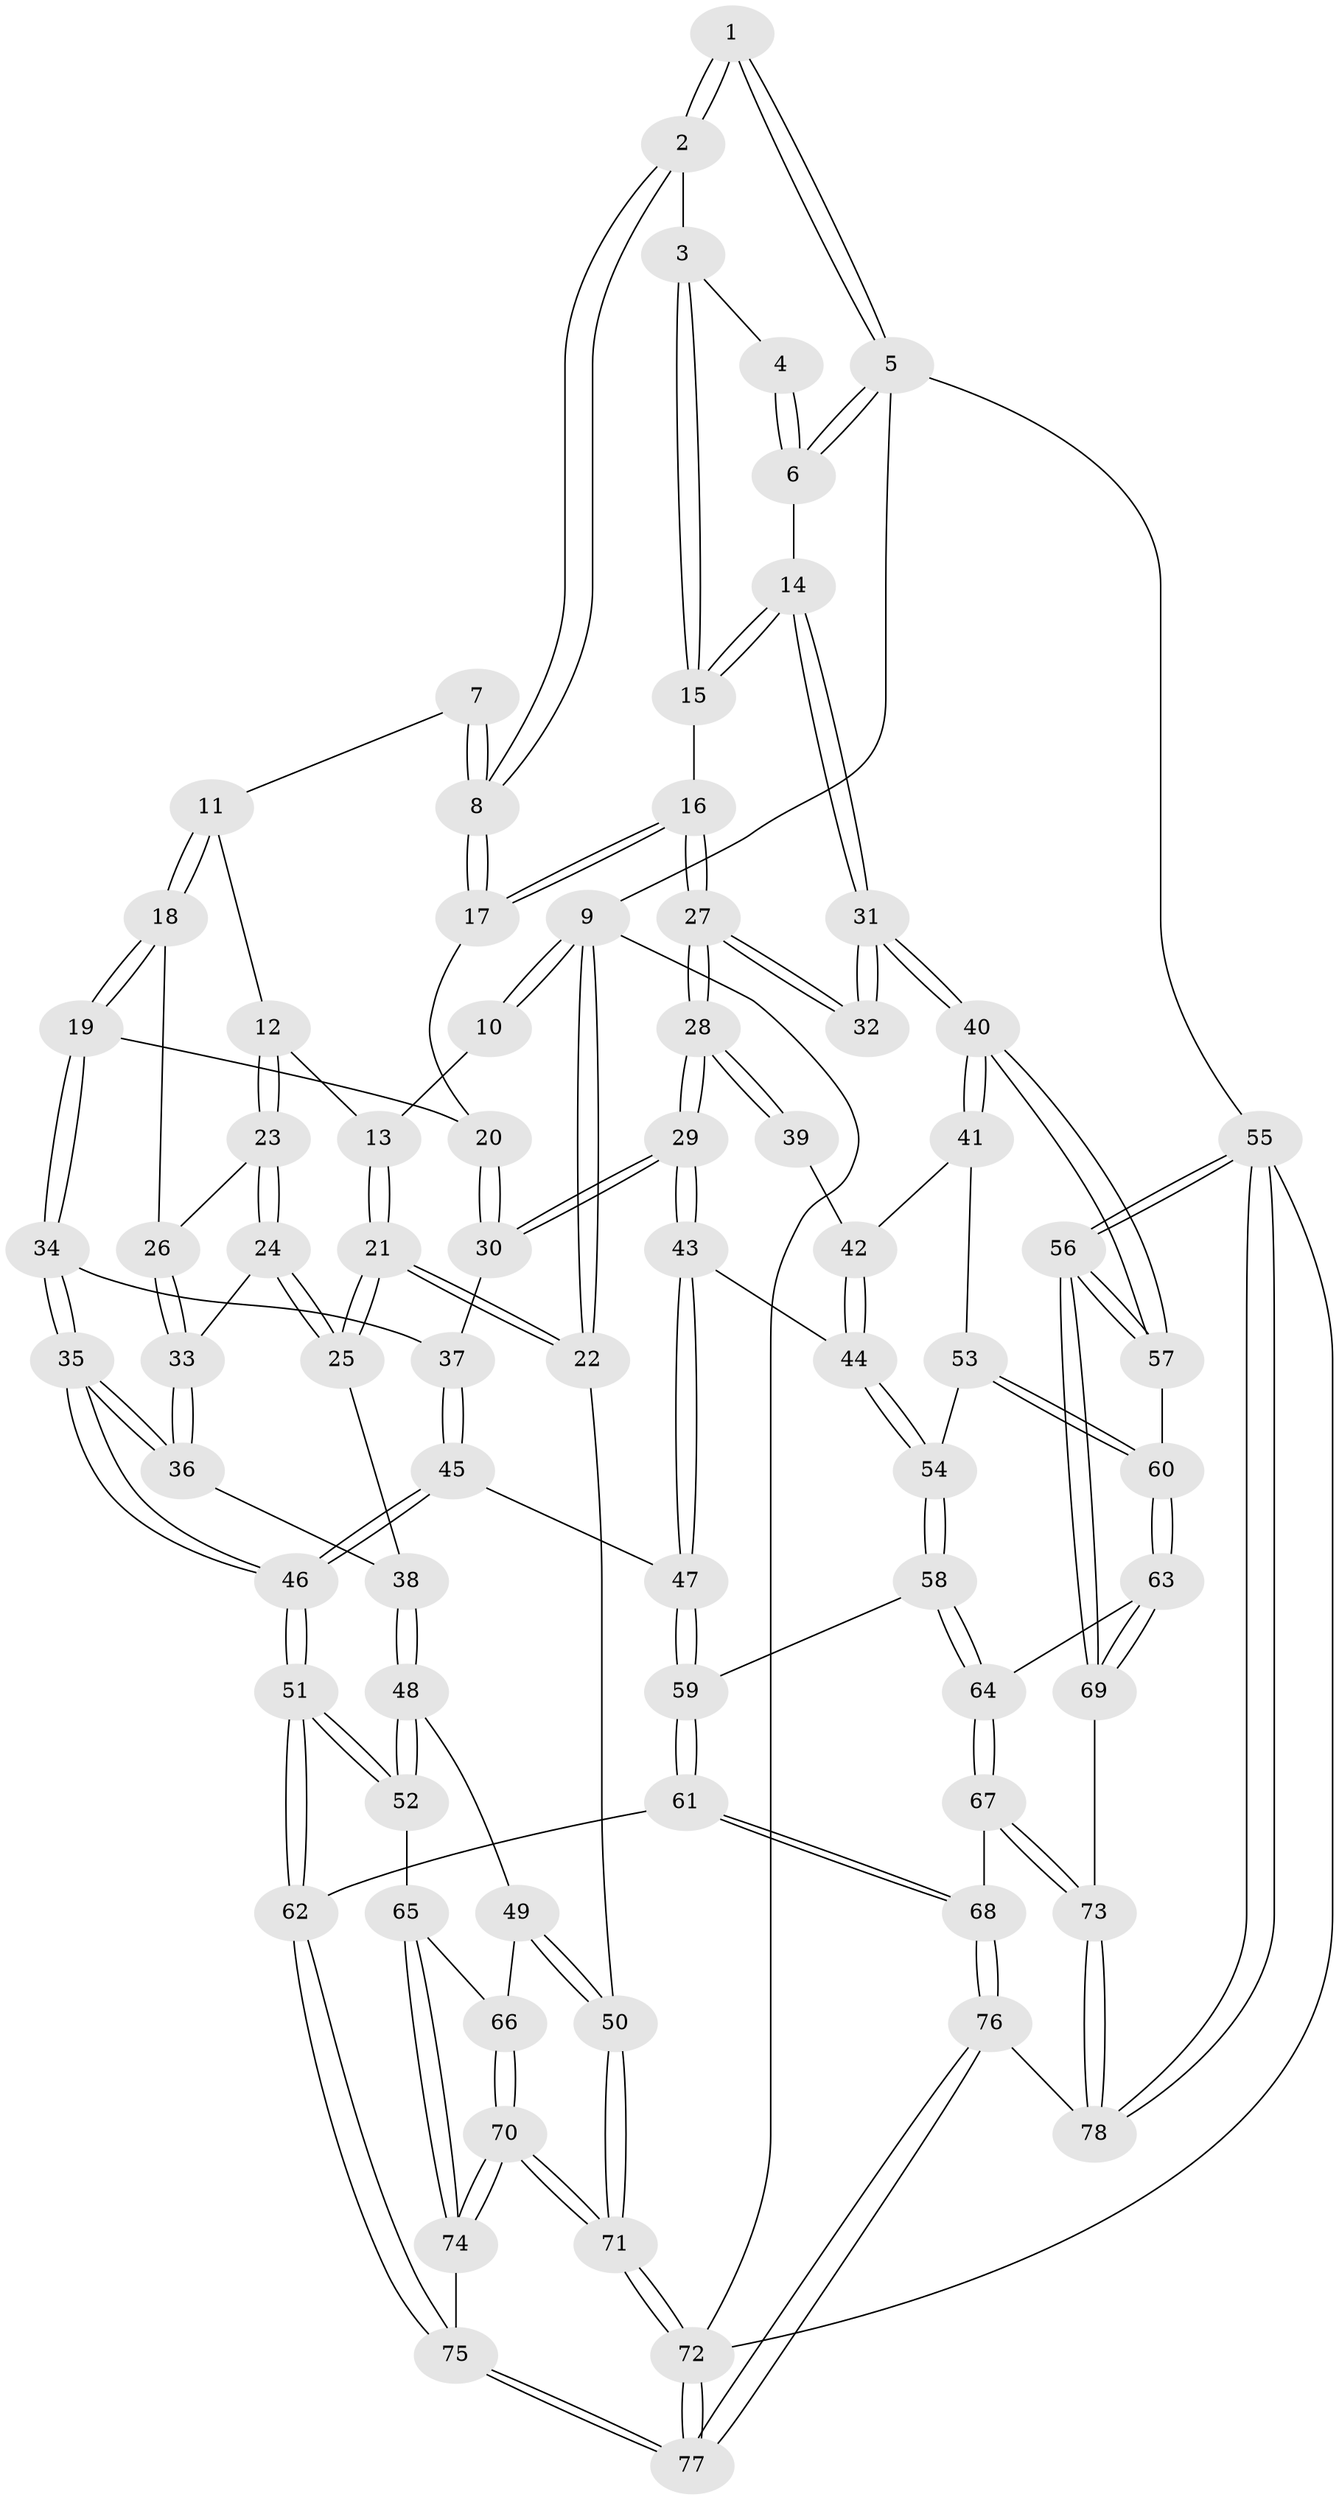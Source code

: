 // Generated by graph-tools (version 1.1) at 2025/27/03/15/25 16:27:56]
// undirected, 78 vertices, 192 edges
graph export_dot {
graph [start="1"]
  node [color=gray90,style=filled];
  1 [pos="+1+0"];
  2 [pos="+0.6983855517898362+0"];
  3 [pos="+0.7269444462823494+0"];
  4 [pos="+0.9691946332116201+0.07778097732448423"];
  5 [pos="+1+0"];
  6 [pos="+1+0.30212694677979673"];
  7 [pos="+0.15572076234842241+0"];
  8 [pos="+0.5730258174814341+0"];
  9 [pos="+0+0"];
  10 [pos="+0+0"];
  11 [pos="+0.22814677681457873+0.12065236553572446"];
  12 [pos="+0.15449006901174936+0.18457566619243523"];
  13 [pos="+0.08046942807709974+0.1601523294315335"];
  14 [pos="+1+0.3087397014495408"];
  15 [pos="+0.8952089618758432+0.22364438868063607"];
  16 [pos="+0.7295741255352702+0.28833479016482777"];
  17 [pos="+0.5420747196104039+0.12232365847807791"];
  18 [pos="+0.36921905175227243+0.2598853957142997"];
  19 [pos="+0.39436219792629384+0.25715097806063064"];
  20 [pos="+0.4626053951635938+0.21823745224211638"];
  21 [pos="+0+0.39932635804035566"];
  22 [pos="+0+0.4292115201270593"];
  23 [pos="+0.18029801897186862+0.2868775975493246"];
  24 [pos="+0.12595764318147282+0.32994120103654734"];
  25 [pos="+0.03514390287043841+0.37867905302908283"];
  26 [pos="+0.35649943218012803+0.26741440759143276"];
  27 [pos="+0.7279686115884615+0.38725762512429246"];
  28 [pos="+0.7153811569234836+0.4180279111309566"];
  29 [pos="+0.682922204327809+0.4759146100764018"];
  30 [pos="+0.5798479168909941+0.4434041761430577"];
  31 [pos="+1+0.3941290476500881"];
  32 [pos="+0.9533289940169823+0.4077208790797021"];
  33 [pos="+0.2756618136155444+0.4143033451039045"];
  34 [pos="+0.4194140175134346+0.45783521084155754"];
  35 [pos="+0.38976141401751185+0.5038429007530298"];
  36 [pos="+0.2623444793413948+0.4710808027349187"];
  37 [pos="+0.5304665933765249+0.46792988751862974"];
  38 [pos="+0.25144600468557965+0.47880867446214576"];
  39 [pos="+0.8444565224053999+0.4613348164077303"];
  40 [pos="+1+0.42784404862499253"];
  41 [pos="+0.9177423147206918+0.516852388042828"];
  42 [pos="+0.8421903883160781+0.4986566772025024"];
  43 [pos="+0.6945192643235597+0.5271177487502515"];
  44 [pos="+0.6998624154688994+0.5337033293510595"];
  45 [pos="+0.48902902197251696+0.6011490992824919"];
  46 [pos="+0.41281889781237796+0.6225492097238378"];
  47 [pos="+0.5497584272145873+0.6117636061839287"];
  48 [pos="+0.23348577803168483+0.5350297933504918"];
  49 [pos="+0.032336597259738156+0.5909261543622935"];
  50 [pos="+0+0.5322018912602214"];
  51 [pos="+0.33492346358890845+0.7439044321847518"];
  52 [pos="+0.3297798119249406+0.742047881587002"];
  53 [pos="+0.8119160944468364+0.6029799625364538"];
  54 [pos="+0.7167579776887926+0.5652447351060909"];
  55 [pos="+1+1"];
  56 [pos="+1+0.9626613050334016"];
  57 [pos="+1+0.5105123319659381"];
  58 [pos="+0.6893430085125336+0.7133428785857197"];
  59 [pos="+0.5831516102011728+0.7075988065523803"];
  60 [pos="+0.8952335930089061+0.7015402658766163"];
  61 [pos="+0.43435442554244186+0.8510728357878619"];
  62 [pos="+0.3726400375920112+0.8059763832613147"];
  63 [pos="+0.8833202929253438+0.737501018948914"];
  64 [pos="+0.6910328873964982+0.7167198051949792"];
  65 [pos="+0.2613021857946221+0.7424800999749269"];
  66 [pos="+0.2026561329747442+0.722896423447552"];
  67 [pos="+0.6886854673233032+0.8572565669666397"];
  68 [pos="+0.46449630923584057+0.8935228738646652"];
  69 [pos="+0.8894508512457001+0.8091896755966534"];
  70 [pos="+0+0.8889874766407898"];
  71 [pos="+0+0.918667776765289"];
  72 [pos="+0+1"];
  73 [pos="+0.7925946248235198+0.9281246972352807"];
  74 [pos="+0.10960250634225589+0.8939087255737129"];
  75 [pos="+0.20923586664454702+0.971977711922275"];
  76 [pos="+0.482242162319383+1"];
  77 [pos="+0.18978647044034186+1"];
  78 [pos="+0.8508278984778809+1"];
  1 -- 2;
  1 -- 2;
  1 -- 5;
  1 -- 5;
  2 -- 3;
  2 -- 8;
  2 -- 8;
  3 -- 4;
  3 -- 15;
  3 -- 15;
  4 -- 6;
  4 -- 6;
  5 -- 6;
  5 -- 6;
  5 -- 9;
  5 -- 55;
  6 -- 14;
  7 -- 8;
  7 -- 8;
  7 -- 11;
  8 -- 17;
  8 -- 17;
  9 -- 10;
  9 -- 10;
  9 -- 22;
  9 -- 22;
  9 -- 72;
  10 -- 13;
  11 -- 12;
  11 -- 18;
  11 -- 18;
  12 -- 13;
  12 -- 23;
  12 -- 23;
  13 -- 21;
  13 -- 21;
  14 -- 15;
  14 -- 15;
  14 -- 31;
  14 -- 31;
  15 -- 16;
  16 -- 17;
  16 -- 17;
  16 -- 27;
  16 -- 27;
  17 -- 20;
  18 -- 19;
  18 -- 19;
  18 -- 26;
  19 -- 20;
  19 -- 34;
  19 -- 34;
  20 -- 30;
  20 -- 30;
  21 -- 22;
  21 -- 22;
  21 -- 25;
  21 -- 25;
  22 -- 50;
  23 -- 24;
  23 -- 24;
  23 -- 26;
  24 -- 25;
  24 -- 25;
  24 -- 33;
  25 -- 38;
  26 -- 33;
  26 -- 33;
  27 -- 28;
  27 -- 28;
  27 -- 32;
  27 -- 32;
  28 -- 29;
  28 -- 29;
  28 -- 39;
  28 -- 39;
  29 -- 30;
  29 -- 30;
  29 -- 43;
  29 -- 43;
  30 -- 37;
  31 -- 32;
  31 -- 32;
  31 -- 40;
  31 -- 40;
  33 -- 36;
  33 -- 36;
  34 -- 35;
  34 -- 35;
  34 -- 37;
  35 -- 36;
  35 -- 36;
  35 -- 46;
  35 -- 46;
  36 -- 38;
  37 -- 45;
  37 -- 45;
  38 -- 48;
  38 -- 48;
  39 -- 42;
  40 -- 41;
  40 -- 41;
  40 -- 57;
  40 -- 57;
  41 -- 42;
  41 -- 53;
  42 -- 44;
  42 -- 44;
  43 -- 44;
  43 -- 47;
  43 -- 47;
  44 -- 54;
  44 -- 54;
  45 -- 46;
  45 -- 46;
  45 -- 47;
  46 -- 51;
  46 -- 51;
  47 -- 59;
  47 -- 59;
  48 -- 49;
  48 -- 52;
  48 -- 52;
  49 -- 50;
  49 -- 50;
  49 -- 66;
  50 -- 71;
  50 -- 71;
  51 -- 52;
  51 -- 52;
  51 -- 62;
  51 -- 62;
  52 -- 65;
  53 -- 54;
  53 -- 60;
  53 -- 60;
  54 -- 58;
  54 -- 58;
  55 -- 56;
  55 -- 56;
  55 -- 78;
  55 -- 78;
  55 -- 72;
  56 -- 57;
  56 -- 57;
  56 -- 69;
  56 -- 69;
  57 -- 60;
  58 -- 59;
  58 -- 64;
  58 -- 64;
  59 -- 61;
  59 -- 61;
  60 -- 63;
  60 -- 63;
  61 -- 62;
  61 -- 68;
  61 -- 68;
  62 -- 75;
  62 -- 75;
  63 -- 64;
  63 -- 69;
  63 -- 69;
  64 -- 67;
  64 -- 67;
  65 -- 66;
  65 -- 74;
  65 -- 74;
  66 -- 70;
  66 -- 70;
  67 -- 68;
  67 -- 73;
  67 -- 73;
  68 -- 76;
  68 -- 76;
  69 -- 73;
  70 -- 71;
  70 -- 71;
  70 -- 74;
  70 -- 74;
  71 -- 72;
  71 -- 72;
  72 -- 77;
  72 -- 77;
  73 -- 78;
  73 -- 78;
  74 -- 75;
  75 -- 77;
  75 -- 77;
  76 -- 77;
  76 -- 77;
  76 -- 78;
}
